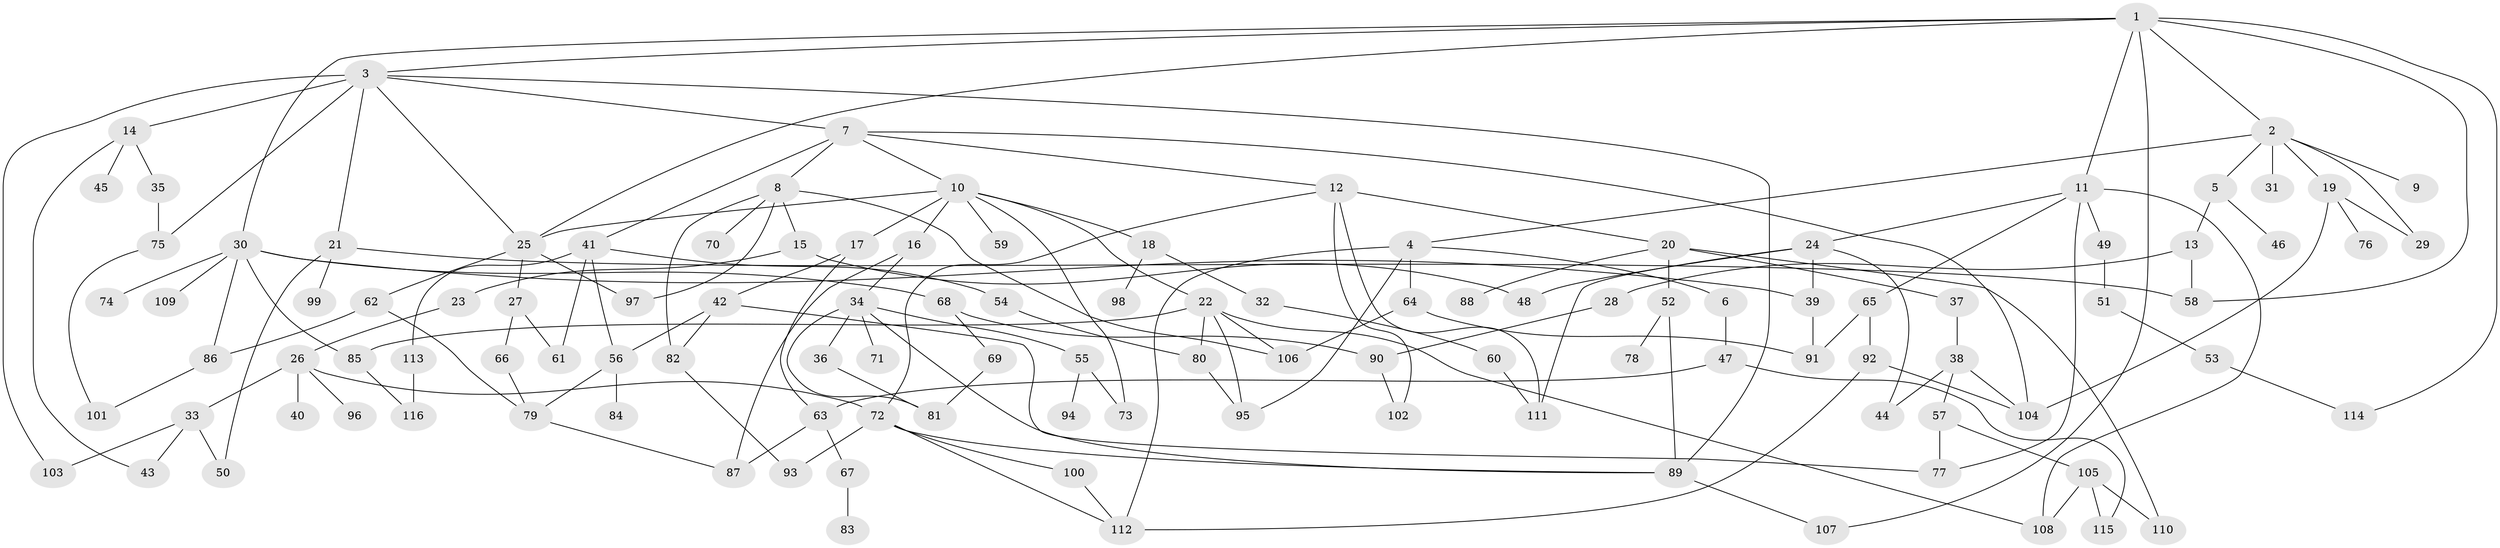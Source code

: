 // Generated by graph-tools (version 1.1) at 2025/01/03/09/25 03:01:01]
// undirected, 116 vertices, 173 edges
graph export_dot {
graph [start="1"]
  node [color=gray90,style=filled];
  1;
  2;
  3;
  4;
  5;
  6;
  7;
  8;
  9;
  10;
  11;
  12;
  13;
  14;
  15;
  16;
  17;
  18;
  19;
  20;
  21;
  22;
  23;
  24;
  25;
  26;
  27;
  28;
  29;
  30;
  31;
  32;
  33;
  34;
  35;
  36;
  37;
  38;
  39;
  40;
  41;
  42;
  43;
  44;
  45;
  46;
  47;
  48;
  49;
  50;
  51;
  52;
  53;
  54;
  55;
  56;
  57;
  58;
  59;
  60;
  61;
  62;
  63;
  64;
  65;
  66;
  67;
  68;
  69;
  70;
  71;
  72;
  73;
  74;
  75;
  76;
  77;
  78;
  79;
  80;
  81;
  82;
  83;
  84;
  85;
  86;
  87;
  88;
  89;
  90;
  91;
  92;
  93;
  94;
  95;
  96;
  97;
  98;
  99;
  100;
  101;
  102;
  103;
  104;
  105;
  106;
  107;
  108;
  109;
  110;
  111;
  112;
  113;
  114;
  115;
  116;
  1 -- 2;
  1 -- 3;
  1 -- 11;
  1 -- 25;
  1 -- 30;
  1 -- 114;
  1 -- 107;
  1 -- 58;
  2 -- 4;
  2 -- 5;
  2 -- 9;
  2 -- 19;
  2 -- 29;
  2 -- 31;
  3 -- 7;
  3 -- 14;
  3 -- 21;
  3 -- 75;
  3 -- 103;
  3 -- 89;
  3 -- 25;
  4 -- 6;
  4 -- 64;
  4 -- 112;
  4 -- 95;
  5 -- 13;
  5 -- 46;
  6 -- 47;
  7 -- 8;
  7 -- 10;
  7 -- 12;
  7 -- 41;
  7 -- 104;
  8 -- 15;
  8 -- 70;
  8 -- 106;
  8 -- 97;
  8 -- 82;
  10 -- 16;
  10 -- 17;
  10 -- 18;
  10 -- 22;
  10 -- 59;
  10 -- 73;
  10 -- 25;
  11 -- 24;
  11 -- 49;
  11 -- 65;
  11 -- 77;
  11 -- 108;
  12 -- 20;
  12 -- 72;
  12 -- 102;
  12 -- 111;
  13 -- 28;
  13 -- 58;
  14 -- 35;
  14 -- 45;
  14 -- 43;
  15 -- 23;
  15 -- 48;
  16 -- 34;
  16 -- 87;
  17 -- 42;
  17 -- 63;
  18 -- 32;
  18 -- 98;
  19 -- 76;
  19 -- 104;
  19 -- 29;
  20 -- 37;
  20 -- 52;
  20 -- 88;
  20 -- 110;
  21 -- 50;
  21 -- 58;
  21 -- 99;
  22 -- 80;
  22 -- 95;
  22 -- 85;
  22 -- 108;
  22 -- 106;
  23 -- 26;
  24 -- 39;
  24 -- 48;
  24 -- 111;
  24 -- 44;
  25 -- 27;
  25 -- 62;
  25 -- 97;
  26 -- 33;
  26 -- 40;
  26 -- 96;
  26 -- 72;
  27 -- 61;
  27 -- 66;
  28 -- 90;
  30 -- 68;
  30 -- 74;
  30 -- 85;
  30 -- 109;
  30 -- 39;
  30 -- 86;
  32 -- 60;
  33 -- 43;
  33 -- 50;
  33 -- 103;
  34 -- 36;
  34 -- 55;
  34 -- 71;
  34 -- 81;
  34 -- 89;
  35 -- 75;
  36 -- 81;
  37 -- 38;
  38 -- 44;
  38 -- 57;
  38 -- 104;
  39 -- 91;
  41 -- 54;
  41 -- 56;
  41 -- 113;
  41 -- 61;
  42 -- 77;
  42 -- 82;
  42 -- 56;
  47 -- 115;
  47 -- 63;
  49 -- 51;
  51 -- 53;
  52 -- 78;
  52 -- 89;
  53 -- 114;
  54 -- 80;
  55 -- 73;
  55 -- 94;
  56 -- 84;
  56 -- 79;
  57 -- 105;
  57 -- 77;
  60 -- 111;
  62 -- 79;
  62 -- 86;
  63 -- 67;
  63 -- 87;
  64 -- 106;
  64 -- 91;
  65 -- 91;
  65 -- 92;
  66 -- 79;
  67 -- 83;
  68 -- 69;
  68 -- 90;
  69 -- 81;
  72 -- 93;
  72 -- 100;
  72 -- 89;
  72 -- 112;
  75 -- 101;
  79 -- 87;
  80 -- 95;
  82 -- 93;
  85 -- 116;
  86 -- 101;
  89 -- 107;
  90 -- 102;
  92 -- 112;
  92 -- 104;
  100 -- 112;
  105 -- 108;
  105 -- 115;
  105 -- 110;
  113 -- 116;
}
